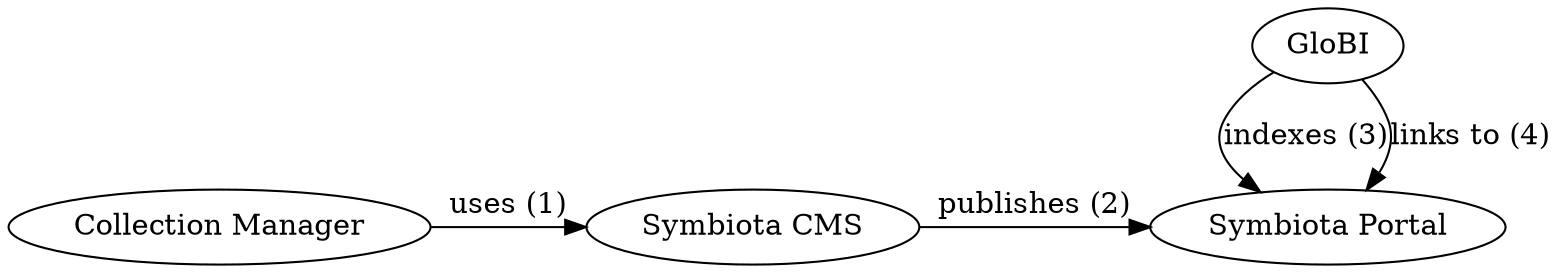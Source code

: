 digraph pairwise {
    #rankdir=LR;
    #labelloc="t";
    #label="Arctos <> GloBI integration";
    a1 [label="Collection Manager"];
    b1 [label="Symbiota CMS"];
    c1 [label="Symbiota Portal"];
    d1 [label="GloBI"];
    { rank=same;
    a1 -> b1 [label="uses (1)"];
    b1 -> c1 [label="publishes (2)"];
    };
    { 

    d1 -> c1 [label="indexes (3)"];
    d1 -> c1 [label="links to (4)"];
    };
}

